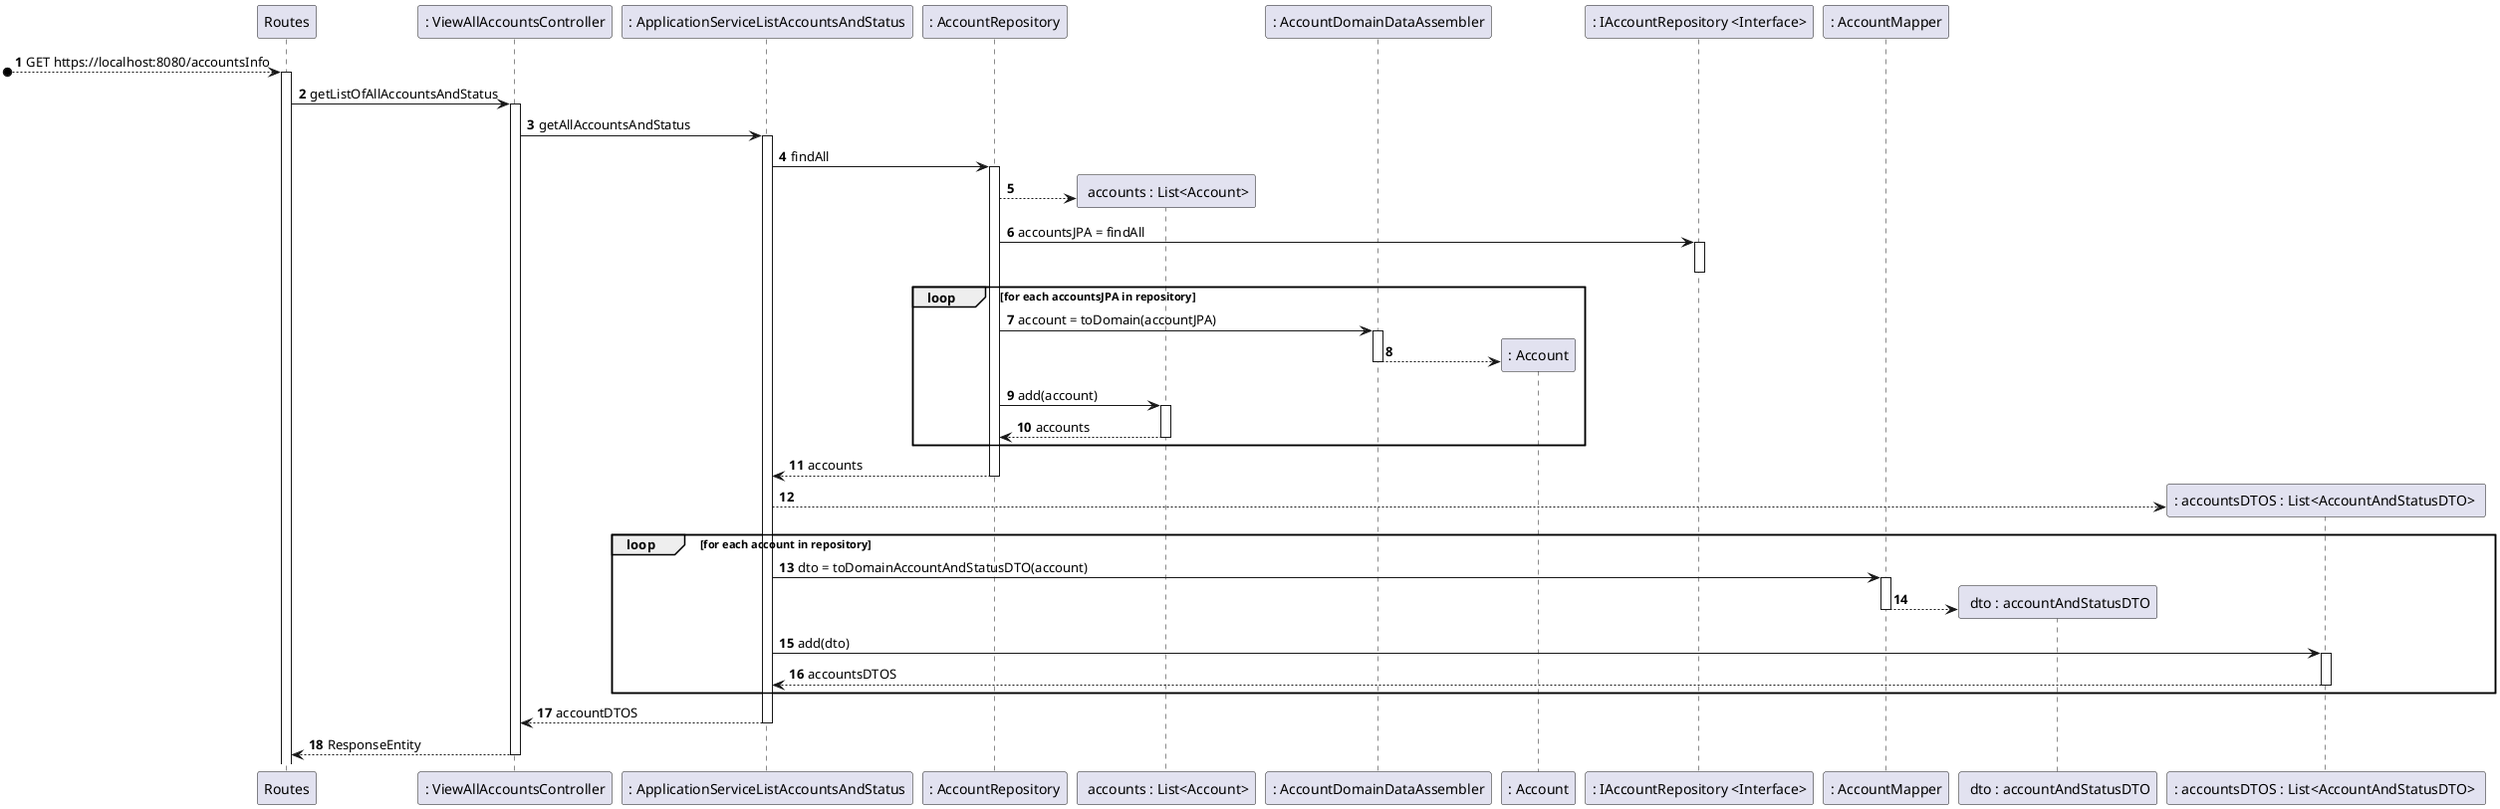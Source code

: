 @startuml
'https://plantuml.com/sequence-diagram

autonumber
participant "Routes" as server
participant ": ViewAllAccountsController" as ctrl
participant ": ApplicationServiceListAccountsAndStatus" as appService
participant ": AccountRepository" as repo
participant " accounts : List<Account>" as listAccount
participant ": AccountDomainDataAssembler" as assembler
participant ": Account" as account
participant ": IAccountRepository <Interface>" as IRepo
participant ": AccountMapper" as mapper
participant " dto : accountAndStatusDTO" as dto
participant ": accountsDTOS : List<AccountAndStatusDTO> " as listAccountDTO

[o--> server : GET https://localhost:8080/accountsInfo
activate server
server -> ctrl : getListOfAllAccountsAndStatus
activate ctrl
ctrl -> appService : getAllAccountsAndStatus
activate appService
appService -> repo : findAll
activate repo
repo --> listAccount**
repo -> IRepo : accountsJPA = findAll
activate IRepo
deactivate IRepo


loop for each accountsJPA in repository
repo -> assembler : account = toDomain(accountJPA)
activate assembler
assembler --> account**
deactivate assembler
repo -> listAccount : add(account)
activate listAccount
listAccount --> repo : accounts
deactivate listAccount
end loop

repo --> appService : accounts
deactivate repo
appService --> listAccountDTO**

loop for each account in repository
appService -> mapper : dto = toDomainAccountAndStatusDTO(account)
activate mapper
mapper --> dto**
deactivate mapper
appService -> listAccountDTO : add(dto)
activate listAccountDTO
listAccountDTO --> appService : accountsDTOS
deactivate listAccountDTO
end loop

appService --> ctrl : accountDTOS
deactivate appService


ctrl --> server : ResponseEntity
deactivate ctrl


@enduml